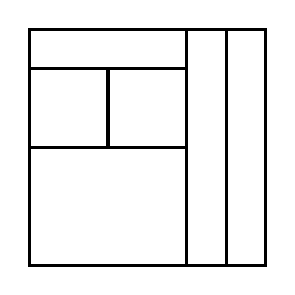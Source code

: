 \begin{tikzpicture}[very thick, scale=.5]
    \draw (0,5) rectangle (4,6);
    \draw (0,3) rectangle (2,5);
    \draw (2,3) rectangle (4,5);
    \draw (0,0) rectangle (4,3);
    \draw (4,0) rectangle (5,6);
    \draw (5,0) rectangle (6,6);
\end{tikzpicture}
